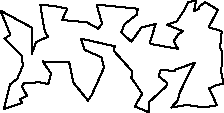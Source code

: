 unitsize(0.001cm);
draw((3140,1401)--(3220,1454));
draw((3220,1454)--(2937,1568));
draw((2937,1568)--(3114,1629));
draw((3114,1629)--(3245,1828));
draw((3245,1828)--(3317,1966));
draw((3317,1966)--(3453,1998));
draw((3453,1998)--(3417,1808));
draw((3417,1808)--(3507,1851));
draw((3507,1851)--(3515,1892));
draw((3515,1892)--(3611,1968));
draw((3611,1968)--(3782,1865));
draw((3782,1865)--(3834,1827));
draw((3834,1827)--(3675,1522));
draw((3675,1522)--(3858,1472));
draw((3858,1472)--(3904,1444));
draw((3904,1444)--(3876,1165));
draw((3876,1165)--(3918,1088));
draw((3918,1088)--(3896,742));
draw((3896,742)--(3938,516));
draw((3938,516)--(3829,513));
draw((3829,513)--(3684,445));
draw((3684,445)--(3821,147));
draw((3821,147)--(3595,111));
draw((3595,111)--(3292,152));
draw((3292,152)--(3017,108));
draw((3017,108)--(3060,155));
draw((3060,155)--(3123,217));
draw((3123,217)--(3162,367));
draw((3162,367)--(3370,791));
draw((3370,791)--(3438,901));
draw((3438,901)--(3084,774));
draw((3084,774)--(3084,748));
draw((3084,748)--(2830,775));
draw((2830,775)--(2801,695));
draw((2801,695)--(2800,653));
draw((2800,653)--(2938,543));
draw((2938,543)--(2929,485));
draw((2929,485)--(2614,195));
draw((2614,195)--(2630,20));
draw((2630,20)--(2372,127));
draw((2372,127)--(2503,352));
draw((2503,352)--(2310,635));
draw((2310,635)--(2330,741));
draw((2330,741)--(2000,1110));
draw((2000,1110)--(2009,1163));
draw((2009,1163)--(2030,1186));
draw((2030,1186)--(1423,1322));
draw((1423,1322)--(1490,1123));
draw((1490,1123)--(1782,995));
draw((1782,995)--(1829,812));
draw((1829,812)--(1612,328));
draw((1612,328)--(1538,224));
draw((1538,224)--(1517,266));
draw((1517,266)--(1286,550));
draw((1286,550)--(1213,910));
draw((1213,910)--(749,920));
draw((749,920)--(896,705));
draw((896,705)--(844,520));
draw((844,520)--(694,552));
draw((694,552)--(422,542));
draw((422,542)--(380,478));
draw((380,478)--(468,319));
draw((468,319)--(347,252));
draw((347,252)--(387,190));
draw((387,190)--(61,81));
draw((61,81)--(171,514));
draw((171,514)--(298,615));
draw((298,615)--(399,850));
draw((399,850)--(376,1018));
draw((376,1018)--(193,1210));
draw((193,1210)--(71,1323));
draw((71,1323)--(177,1390));
draw((177,1390)--(3,1817));
draw((3,1817)--(563,1513));
draw((563,1513)--(556,1056));
draw((556,1056)--(627,1261));
draw((627,1261)--(839,1355));
draw((839,1355)--(782,1462));
draw((782,1462)--(731,1741));
draw((731,1741)--(706,1925));
draw((706,1925)--(962,1895));
draw((962,1895)--(1182,1853));
draw((1182,1853)--(1090,1652));
draw((1090,1652)--(1526,1612));
draw((1526,1612)--(1729,1498));
draw((1729,1498)--(1794,1589));
draw((1794,1589)--(1697,1924));
draw((1697,1924)--(2426,1851));
draw((2426,1851)--(2408,1747));
draw((2408,1747)--(2191,1579));
draw((2191,1579)--(2132,1432));
draw((2132,1432)--(2312,1270));
draw((2312,1270)--(2489,1520));
draw((2489,1520)--(2741,1583));
draw((2741,1583)--(2642,1269));
draw((2642,1269)--(2639,1239));
draw((2639,1239)--(2698,1221));
draw((2698,1221)--(3133,1143));
draw((3133,1143)--(3058,1276));
draw((3058,1276)--(3140,1401));
